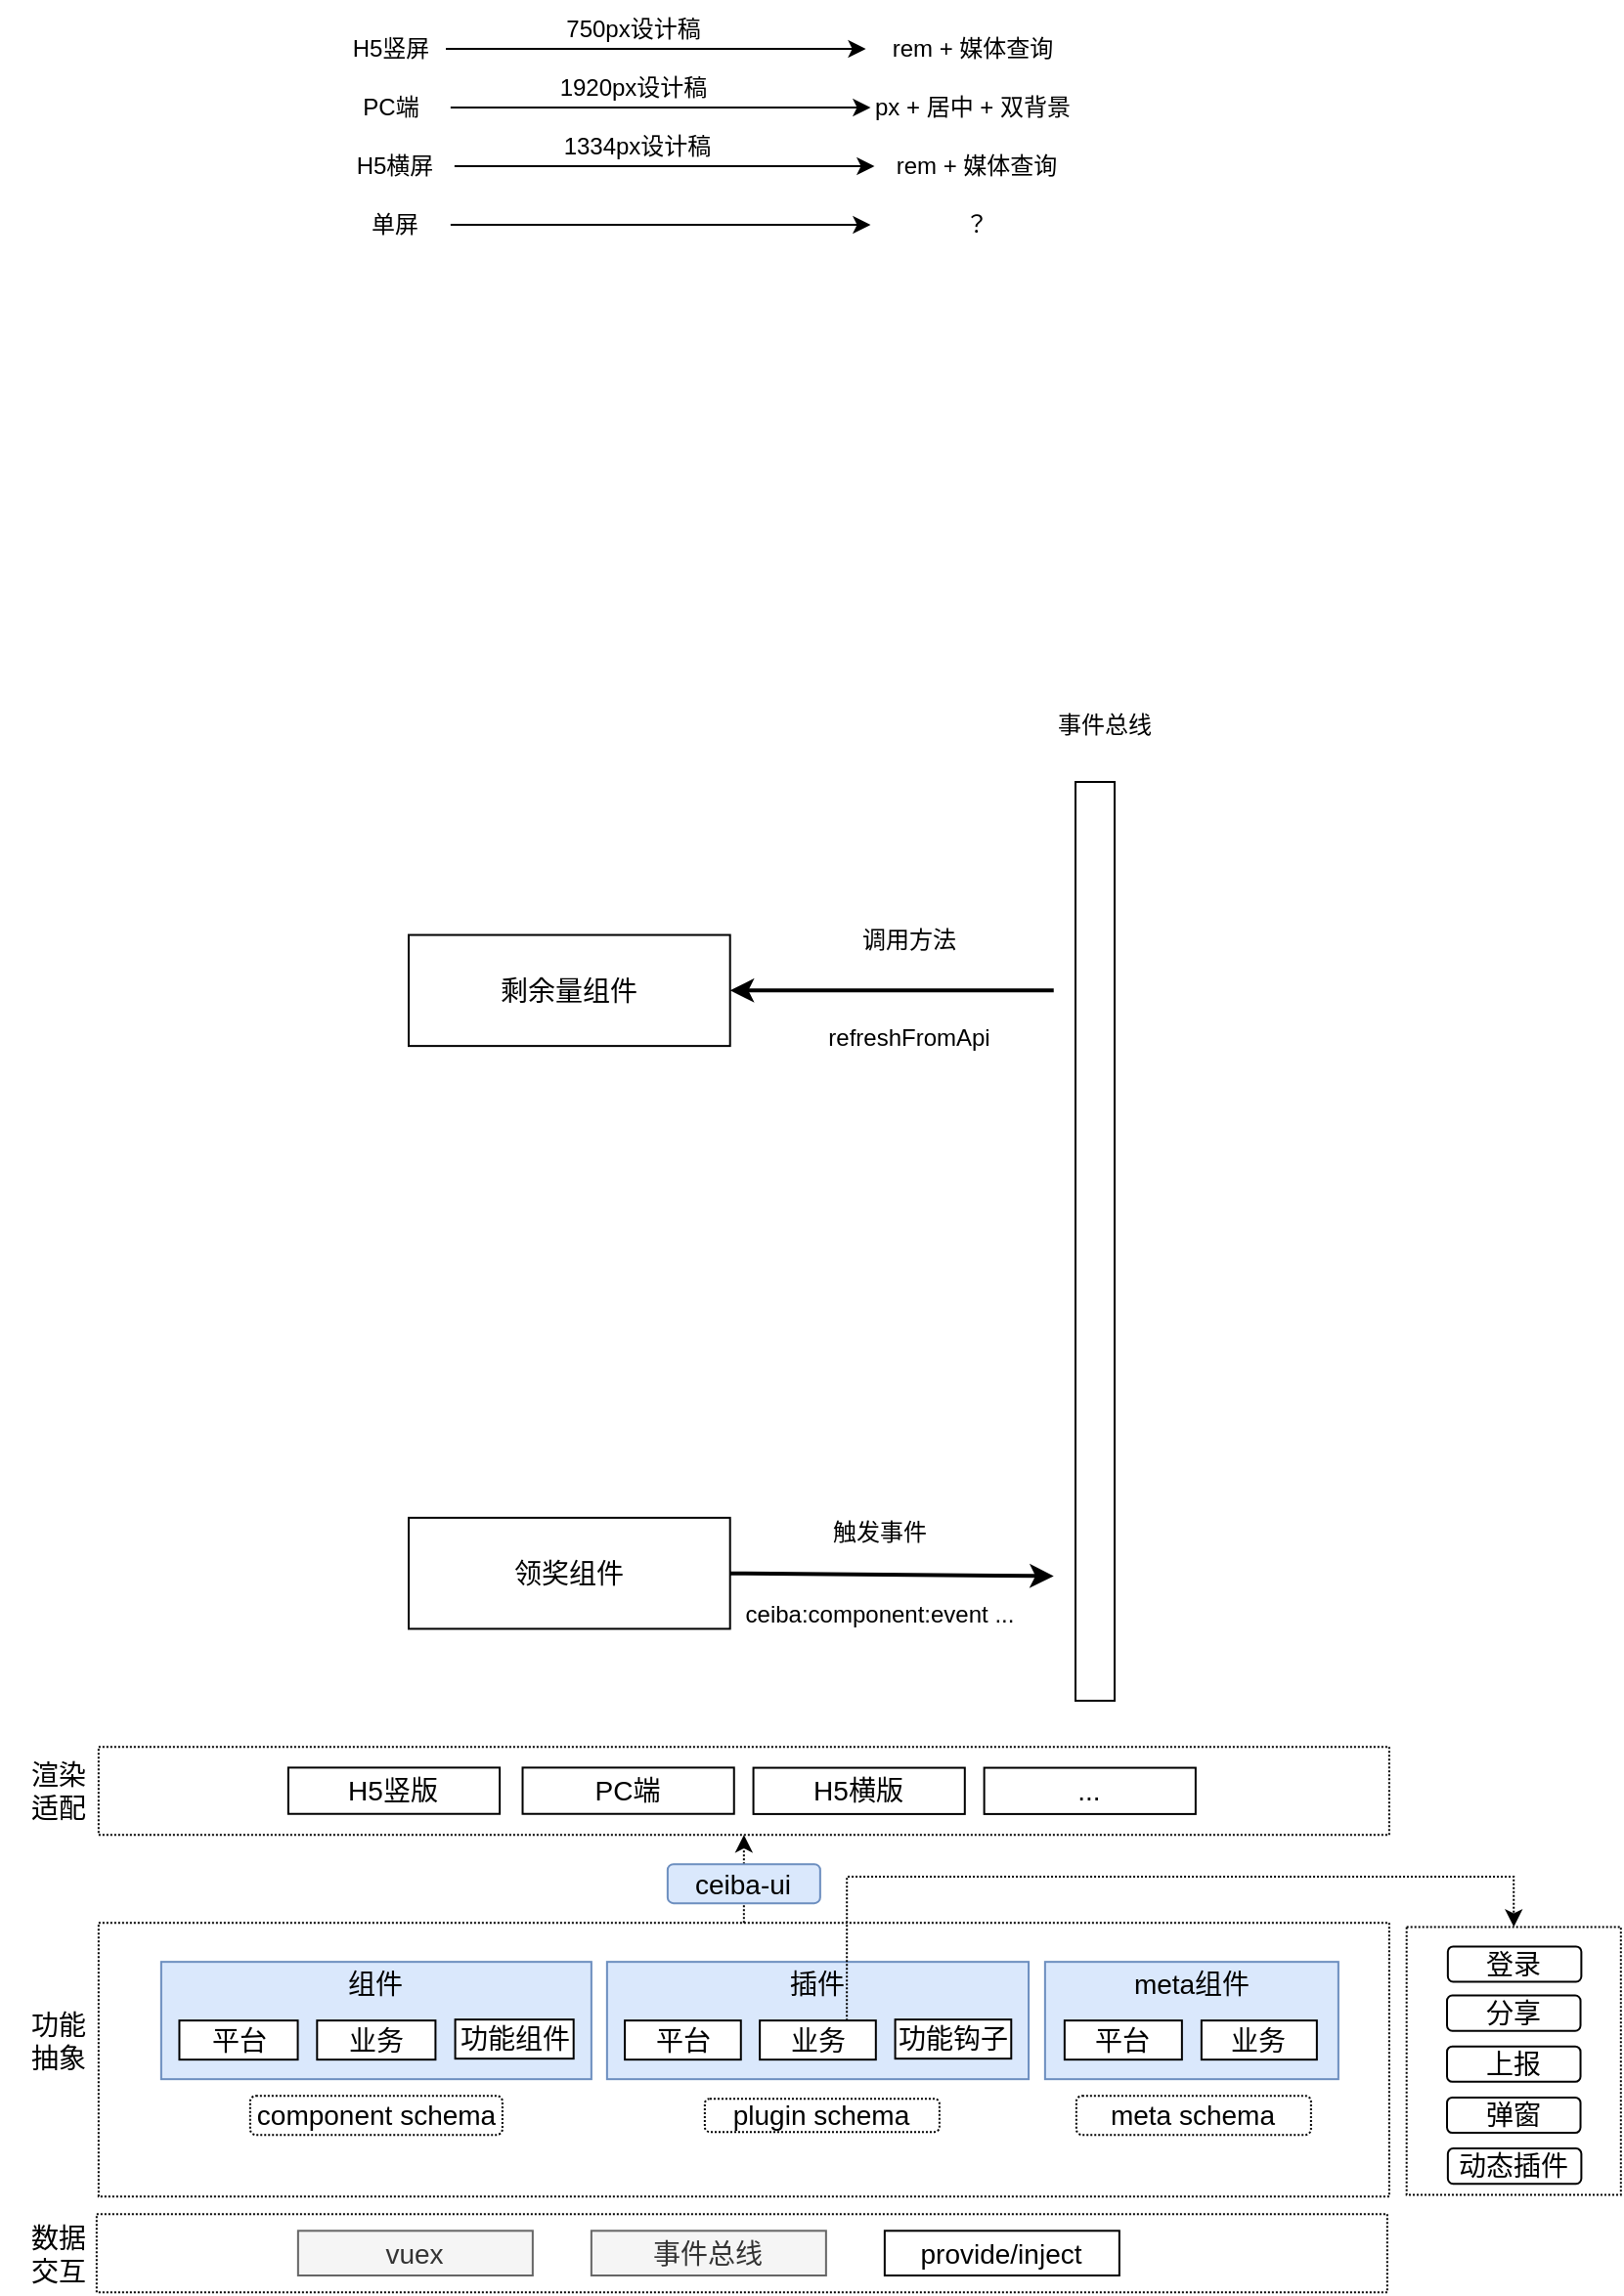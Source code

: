 <mxfile version="16.0.0" type="github">
  <diagram id="9HmBZxApN17S0FfxZeIj" name="Page-1">
    <mxGraphModel dx="1422" dy="794" grid="1" gridSize="10" guides="1" tooltips="1" connect="1" arrows="1" fold="1" page="1" pageScale="1" pageWidth="827" pageHeight="1169" math="0" shadow="0">
      <root>
        <mxCell id="0" />
        <mxCell id="1" parent="0" />
        <mxCell id="oAUmDSyQSKc4n03iHIM5-99" value="" style="rounded=0;whiteSpace=wrap;html=1;fontSize=14;strokeColor=default;dashed=1;dashPattern=1 1;" parent="1" vertex="1">
          <mxGeometry x="89.43" y="1402.58" width="660" height="40" as="geometry" />
        </mxCell>
        <mxCell id="oAUmDSyQSKc4n03iHIM5-86" value="" style="group" parent="1" vertex="1" connectable="0">
          <mxGeometry x="574.43" y="1273.58" width="176" height="120" as="geometry" />
        </mxCell>
        <mxCell id="oAUmDSyQSKc4n03iHIM5-97" value="" style="rounded=0;whiteSpace=wrap;html=1;fontSize=14;strokeColor=default;dashed=1;dashPattern=1 1;" parent="oAUmDSyQSKc4n03iHIM5-86" vertex="1">
          <mxGeometry x="-484" y="-20" width="660" height="140" as="geometry" />
        </mxCell>
        <mxCell id="oAUmDSyQSKc4n03iHIM5-87" value="" style="rounded=0;whiteSpace=wrap;html=1;fontSize=14;strokeColor=#6c8ebf;strokeWidth=1;fillColor=#dae8fc;" parent="oAUmDSyQSKc4n03iHIM5-86" vertex="1">
          <mxGeometry width="150" height="60" as="geometry" />
        </mxCell>
        <mxCell id="oAUmDSyQSKc4n03iHIM5-88" value="平台" style="rounded=0;whiteSpace=wrap;html=1;fontSize=14;strokeColor=default;" parent="oAUmDSyQSKc4n03iHIM5-86" vertex="1">
          <mxGeometry x="10" y="30" width="60" height="20" as="geometry" />
        </mxCell>
        <mxCell id="oAUmDSyQSKc4n03iHIM5-89" value="业务" style="rounded=0;whiteSpace=wrap;html=1;fontSize=14;strokeColor=default;" parent="oAUmDSyQSKc4n03iHIM5-86" vertex="1">
          <mxGeometry x="80" y="30" width="59" height="20" as="geometry" />
        </mxCell>
        <mxCell id="oAUmDSyQSKc4n03iHIM5-91" value="meta组件" style="text;html=1;strokeColor=none;fillColor=none;align=center;verticalAlign=middle;whiteSpace=wrap;rounded=0;fontSize=14;" parent="oAUmDSyQSKc4n03iHIM5-86" vertex="1">
          <mxGeometry x="37.34" y="3.7" width="75.32" height="15" as="geometry" />
        </mxCell>
        <mxCell id="oAUmDSyQSKc4n03iHIM5-10" value="" style="endArrow=classic;html=1;rounded=0;strokeWidth=2;exitX=1;exitY=0.5;exitDx=0;exitDy=0;" parent="1" source="oAUmDSyQSKc4n03iHIM5-12" edge="1">
          <mxGeometry width="50" height="50" relative="1" as="geometry">
            <mxPoint x="505.826" y="1076.235" as="sourcePoint" />
            <mxPoint x="578.87" y="1076.235" as="targetPoint" />
          </mxGeometry>
        </mxCell>
        <mxCell id="oAUmDSyQSKc4n03iHIM5-12" value="领奖组件" style="rounded=0;whiteSpace=wrap;html=1;fontSize=14;" parent="1" vertex="1">
          <mxGeometry x="249" y="1046.42" width="164.348" height="56.79" as="geometry" />
        </mxCell>
        <mxCell id="oAUmDSyQSKc4n03iHIM5-20" value="事件总线" style="text;html=1;strokeColor=none;fillColor=none;align=center;verticalAlign=middle;whiteSpace=wrap;rounded=0;" parent="1" vertex="1">
          <mxGeometry x="550.005" y="620" width="109.565" height="42.593" as="geometry" />
        </mxCell>
        <mxCell id="oAUmDSyQSKc4n03iHIM5-23" value="" style="endArrow=classic;html=1;rounded=0;strokeWidth=2;entryX=1;entryY=0.5;entryDx=0;entryDy=0;" parent="1" target="oAUmDSyQSKc4n03iHIM5-24" edge="1">
          <mxGeometry width="50" height="50" relative="1" as="geometry">
            <mxPoint x="578.87" y="776.667" as="sourcePoint" />
            <mxPoint x="505.826" y="776.667" as="targetPoint" />
          </mxGeometry>
        </mxCell>
        <mxCell id="oAUmDSyQSKc4n03iHIM5-24" value="剩余量组件" style="rounded=0;whiteSpace=wrap;html=1;fontSize=14;" parent="1" vertex="1">
          <mxGeometry x="249" y="748.272" width="164.348" height="56.79" as="geometry" />
        </mxCell>
        <mxCell id="oAUmDSyQSKc4n03iHIM5-25" value="refreshFromApi" style="text;html=1;strokeColor=none;fillColor=none;align=center;verticalAlign=middle;whiteSpace=wrap;rounded=0;" parent="1" vertex="1">
          <mxGeometry x="450.0" y="780.004" width="109.565" height="42.593" as="geometry" />
        </mxCell>
        <mxCell id="oAUmDSyQSKc4n03iHIM5-26" value="触发事件" style="text;html=1;strokeColor=none;fillColor=none;align=center;verticalAlign=middle;whiteSpace=wrap;rounded=0;" parent="1" vertex="1">
          <mxGeometry x="435.22" y="1032.222" width="109.565" height="42.593" as="geometry" />
        </mxCell>
        <mxCell id="oAUmDSyQSKc4n03iHIM5-27" value="ceiba:component:event ..." style="text;html=1;strokeColor=none;fillColor=none;align=center;verticalAlign=middle;whiteSpace=wrap;rounded=0;" parent="1" vertex="1">
          <mxGeometry x="400" y="1074.81" width="180" height="42.59" as="geometry" />
        </mxCell>
        <mxCell id="oAUmDSyQSKc4n03iHIM5-39" value="调用方法" style="text;html=1;strokeColor=none;fillColor=none;align=center;verticalAlign=middle;whiteSpace=wrap;rounded=0;" parent="1" vertex="1">
          <mxGeometry x="450.0" y="730.004" width="109.565" height="42.593" as="geometry" />
        </mxCell>
        <mxCell id="oAUmDSyQSKc4n03iHIM5-40" value="" style="rounded=0;whiteSpace=wrap;html=1;fontSize=14;strokeColor=default;" parent="1" vertex="1">
          <mxGeometry x="590" y="670" width="20" height="470" as="geometry" />
        </mxCell>
        <mxCell id="oAUmDSyQSKc4n03iHIM5-69" value="" style="group;fontStyle=1;strokeWidth=2;" parent="1" vertex="1" connectable="0">
          <mxGeometry x="122.43" y="1273.58" width="598" height="123" as="geometry" />
        </mxCell>
        <mxCell id="oAUmDSyQSKc4n03iHIM5-92" value="" style="group" parent="oAUmDSyQSKc4n03iHIM5-69" vertex="1" connectable="0">
          <mxGeometry width="455.61" height="60" as="geometry" />
        </mxCell>
        <mxCell id="oAUmDSyQSKc4n03iHIM5-84" value="" style="group;fillColor=#dae8fc;strokeColor=#6c8ebf;" parent="oAUmDSyQSKc4n03iHIM5-92" vertex="1" connectable="0">
          <mxGeometry width="220" height="60" as="geometry" />
        </mxCell>
        <mxCell id="oAUmDSyQSKc4n03iHIM5-65" value="平台" style="rounded=0;whiteSpace=wrap;html=1;fontSize=14;strokeColor=default;" parent="oAUmDSyQSKc4n03iHIM5-84" vertex="1">
          <mxGeometry x="9.3" y="30" width="60.55" height="20" as="geometry" />
        </mxCell>
        <mxCell id="oAUmDSyQSKc4n03iHIM5-66" value="业务" style="rounded=0;whiteSpace=wrap;html=1;fontSize=14;strokeColor=default;" parent="oAUmDSyQSKc4n03iHIM5-84" vertex="1">
          <mxGeometry x="79.725" y="30" width="60.55" height="20" as="geometry" />
        </mxCell>
        <mxCell id="oAUmDSyQSKc4n03iHIM5-67" value="功能组件" style="rounded=0;whiteSpace=wrap;html=1;fontSize=14;strokeColor=default;" parent="oAUmDSyQSKc4n03iHIM5-84" vertex="1">
          <mxGeometry x="150.367" y="29.5" width="60.55" height="20" as="geometry" />
        </mxCell>
        <mxCell id="oAUmDSyQSKc4n03iHIM5-68" value="组件" style="text;html=1;strokeColor=none;fillColor=none;align=center;verticalAlign=middle;whiteSpace=wrap;rounded=0;fontSize=14;" parent="oAUmDSyQSKc4n03iHIM5-84" vertex="1">
          <mxGeometry x="94.862" y="3.7" width="30.275" height="15" as="geometry" />
        </mxCell>
        <mxCell id="oAUmDSyQSKc4n03iHIM5-85" value="" style="group;fillColor=#dae8fc;strokeColor=#6c8ebf;" parent="oAUmDSyQSKc4n03iHIM5-92" vertex="1" connectable="0">
          <mxGeometry x="228" width="215.61" height="60" as="geometry" />
        </mxCell>
        <mxCell id="oAUmDSyQSKc4n03iHIM5-45" value="平台" style="rounded=0;whiteSpace=wrap;html=1;fontSize=14;strokeColor=default;" parent="oAUmDSyQSKc4n03iHIM5-85" vertex="1">
          <mxGeometry x="9.114" y="30" width="59.342" height="20" as="geometry" />
        </mxCell>
        <mxCell id="oAUmDSyQSKc4n03iHIM5-46" value="业务" style="rounded=0;whiteSpace=wrap;html=1;fontSize=14;strokeColor=default;" parent="oAUmDSyQSKc4n03iHIM5-85" vertex="1">
          <mxGeometry x="78.134" y="30" width="59.342" height="20" as="geometry" />
        </mxCell>
        <mxCell id="oAUmDSyQSKc4n03iHIM5-47" value="功能钩子" style="rounded=0;whiteSpace=wrap;html=1;fontSize=14;strokeColor=default;" parent="oAUmDSyQSKc4n03iHIM5-85" vertex="1">
          <mxGeometry x="147.366" y="29.5" width="59.342" height="20" as="geometry" />
        </mxCell>
        <mxCell id="oAUmDSyQSKc4n03iHIM5-60" value="插件" style="text;html=1;strokeColor=none;fillColor=none;align=center;verticalAlign=middle;whiteSpace=wrap;rounded=0;fontSize=14;" parent="oAUmDSyQSKc4n03iHIM5-85" vertex="1">
          <mxGeometry x="92.969" y="3.7" width="29.671" height="15" as="geometry" />
        </mxCell>
        <mxCell id="oAUmDSyQSKc4n03iHIM5-100" value="component schema" style="rounded=1;whiteSpace=wrap;html=1;dashed=1;dashPattern=1 1;fontSize=14;strokeColor=default;strokeWidth=1;" parent="oAUmDSyQSKc4n03iHIM5-69" vertex="1">
          <mxGeometry x="45.5" y="68.5" width="129" height="20" as="geometry" />
        </mxCell>
        <mxCell id="oAUmDSyQSKc4n03iHIM5-102" value="meta schema" style="rounded=1;whiteSpace=wrap;html=1;dashed=1;dashPattern=1 1;fontSize=14;strokeColor=default;strokeWidth=1;" parent="oAUmDSyQSKc4n03iHIM5-69" vertex="1">
          <mxGeometry x="468" y="68.5" width="120" height="20" as="geometry" />
        </mxCell>
        <mxCell id="oAUmDSyQSKc4n03iHIM5-82" value="" style="endArrow=classic;html=1;rounded=0;dashed=1;dashPattern=1 1;fontSize=14;strokeWidth=1;entryX=0.5;entryY=1;entryDx=0;entryDy=0;startArrow=none;" parent="1" source="oAUmDSyQSKc4n03iHIM5-116" target="oAUmDSyQSKc4n03iHIM5-80" edge="1">
          <mxGeometry width="50" height="50" relative="1" as="geometry">
            <mxPoint x="420.43" y="1253.58" as="sourcePoint" />
            <mxPoint x="442.43" y="1213.58" as="targetPoint" />
          </mxGeometry>
        </mxCell>
        <mxCell id="oAUmDSyQSKc4n03iHIM5-93" value="渲染&lt;br&gt;适配" style="text;html=1;strokeColor=none;fillColor=none;align=center;verticalAlign=middle;whiteSpace=wrap;rounded=0;dashed=1;dashPattern=1 1;fontSize=14;" parent="1" vertex="1">
          <mxGeometry x="40" y="1154.29" width="60" height="63.58" as="geometry" />
        </mxCell>
        <mxCell id="oAUmDSyQSKc4n03iHIM5-94" value="功能&lt;br&gt;抽象" style="text;html=1;strokeColor=none;fillColor=none;align=center;verticalAlign=middle;whiteSpace=wrap;rounded=0;dashed=1;dashPattern=1 1;fontSize=14;" parent="1" vertex="1">
          <mxGeometry x="40" y="1296.08" width="60" height="35" as="geometry" />
        </mxCell>
        <mxCell id="oAUmDSyQSKc4n03iHIM5-95" value="数据&lt;br&gt;交互" style="text;html=1;strokeColor=none;fillColor=none;align=center;verticalAlign=middle;whiteSpace=wrap;rounded=0;dashed=1;dashPattern=1 1;fontSize=14;" parent="1" vertex="1">
          <mxGeometry x="40" y="1405.08" width="60" height="35" as="geometry" />
        </mxCell>
        <mxCell id="oAUmDSyQSKc4n03iHIM5-54" value="vuex" style="rounded=0;whiteSpace=wrap;html=1;fontSize=14;strokeColor=#666666;fillColor=#f5f5f5;fontColor=#333333;" parent="1" vertex="1">
          <mxGeometry x="192.43" y="1411.151" width="120" height="22.857" as="geometry" />
        </mxCell>
        <mxCell id="oAUmDSyQSKc4n03iHIM5-56" value="事件总线" style="rounded=0;whiteSpace=wrap;html=1;fontSize=14;strokeColor=#666666;fillColor=#f5f5f5;fontColor=#333333;" parent="1" vertex="1">
          <mxGeometry x="342.43" y="1411.151" width="120" height="22.857" as="geometry" />
        </mxCell>
        <mxCell id="oAUmDSyQSKc4n03iHIM5-71" value="provide/inject" style="rounded=0;whiteSpace=wrap;html=1;fontSize=14;strokeColor=default;" parent="1" vertex="1">
          <mxGeometry x="492.43" y="1411.151" width="120" height="22.857" as="geometry" />
        </mxCell>
        <mxCell id="oAUmDSyQSKc4n03iHIM5-101" value="plugin schema" style="rounded=1;whiteSpace=wrap;html=1;dashed=1;dashPattern=1 1;fontSize=14;strokeColor=default;strokeWidth=1;" parent="1" vertex="1">
          <mxGeometry x="400.43" y="1343.58" width="120" height="17" as="geometry" />
        </mxCell>
        <mxCell id="oAUmDSyQSKc4n03iHIM5-103" value="" style="group" parent="1" vertex="1" connectable="0">
          <mxGeometry x="90.43" y="1163.58" width="660" height="45" as="geometry" />
        </mxCell>
        <mxCell id="oAUmDSyQSKc4n03iHIM5-80" value="" style="rounded=0;whiteSpace=wrap;html=1;fontSize=14;strokeColor=default;dashed=1;dashPattern=1 1;" parent="oAUmDSyQSKc4n03iHIM5-103" vertex="1">
          <mxGeometry width="660" height="45" as="geometry" />
        </mxCell>
        <mxCell id="oAUmDSyQSKc4n03iHIM5-79" value="" style="group" parent="oAUmDSyQSKc4n03iHIM5-103" vertex="1" connectable="0">
          <mxGeometry x="97" y="10.625" width="464" height="23.75" as="geometry" />
        </mxCell>
        <mxCell id="oAUmDSyQSKc4n03iHIM5-75" value="H5竖版" style="rounded=0;whiteSpace=wrap;html=1;fontSize=14;strokeColor=default;" parent="oAUmDSyQSKc4n03iHIM5-79" vertex="1">
          <mxGeometry width="108.117" height="23.663" as="geometry" />
        </mxCell>
        <mxCell id="oAUmDSyQSKc4n03iHIM5-76" value="PC端" style="rounded=0;whiteSpace=wrap;html=1;fontSize=14;strokeColor=default;" parent="oAUmDSyQSKc4n03iHIM5-79" vertex="1">
          <mxGeometry x="119.829" width="108.117" height="23.663" as="geometry" />
        </mxCell>
        <mxCell id="oAUmDSyQSKc4n03iHIM5-77" value="H5横版" style="rounded=0;whiteSpace=wrap;html=1;fontSize=14;strokeColor=default;" parent="oAUmDSyQSKc4n03iHIM5-79" vertex="1">
          <mxGeometry x="237.856" y="0.087" width="108.117" height="23.663" as="geometry" />
        </mxCell>
        <mxCell id="oAUmDSyQSKc4n03iHIM5-78" value="..." style="rounded=0;whiteSpace=wrap;html=1;fontSize=14;strokeColor=default;" parent="oAUmDSyQSKc4n03iHIM5-79" vertex="1">
          <mxGeometry x="355.883" y="0.087" width="108.117" height="23.663" as="geometry" />
        </mxCell>
        <mxCell id="oAUmDSyQSKc4n03iHIM5-112" value="" style="group" parent="1" vertex="1" connectable="0">
          <mxGeometry x="780" y="1267.69" width="88.91" height="139.1" as="geometry" />
        </mxCell>
        <mxCell id="oAUmDSyQSKc4n03iHIM5-114" value="" style="rounded=0;whiteSpace=wrap;html=1;fontSize=14;strokeColor=default;dashed=1;dashPattern=1 1;" parent="oAUmDSyQSKc4n03iHIM5-112" vertex="1">
          <mxGeometry x="-20.66" y="-12" width="109.57" height="137" as="geometry" />
        </mxCell>
        <mxCell id="oAUmDSyQSKc4n03iHIM5-41" value="登录" style="rounded=1;whiteSpace=wrap;html=1;fontSize=14;strokeColor=default;" parent="oAUmDSyQSKc4n03iHIM5-112" vertex="1">
          <mxGeometry x="0.427" y="-2" width="68.26" height="18.06" as="geometry" />
        </mxCell>
        <mxCell id="oAUmDSyQSKc4n03iHIM5-42" value="分享" style="rounded=1;whiteSpace=wrap;html=1;fontSize=14;strokeColor=default;" parent="oAUmDSyQSKc4n03iHIM5-112" vertex="1">
          <mxGeometry x="0.001" y="23.09" width="68.26" height="18.06" as="geometry" />
        </mxCell>
        <mxCell id="oAUmDSyQSKc4n03iHIM5-43" value="上报" style="rounded=1;whiteSpace=wrap;html=1;fontSize=14;strokeColor=default;" parent="oAUmDSyQSKc4n03iHIM5-112" vertex="1">
          <mxGeometry x="0.005" y="49.18" width="68.26" height="18.06" as="geometry" />
        </mxCell>
        <mxCell id="oAUmDSyQSKc4n03iHIM5-44" value="弹窗" style="rounded=1;whiteSpace=wrap;html=1;fontSize=14;strokeColor=default;" parent="oAUmDSyQSKc4n03iHIM5-112" vertex="1">
          <mxGeometry y="75.27" width="68.26" height="18.06" as="geometry" />
        </mxCell>
        <mxCell id="oAUmDSyQSKc4n03iHIM5-109" value="动态插件" style="rounded=1;whiteSpace=wrap;html=1;fontSize=14;strokeColor=default;" parent="oAUmDSyQSKc4n03iHIM5-112" vertex="1">
          <mxGeometry x="0.43" y="101.36" width="68.26" height="18.06" as="geometry" />
        </mxCell>
        <mxCell id="oAUmDSyQSKc4n03iHIM5-115" style="edgeStyle=orthogonalEdgeStyle;rounded=0;orthogonalLoop=1;jettySize=auto;html=1;exitX=0.75;exitY=0;exitDx=0;exitDy=0;entryX=0.5;entryY=0;entryDx=0;entryDy=0;dashed=1;dashPattern=1 1;fontSize=14;strokeWidth=1;" parent="1" source="oAUmDSyQSKc4n03iHIM5-46" target="oAUmDSyQSKc4n03iHIM5-114" edge="1">
          <mxGeometry relative="1" as="geometry">
            <Array as="points">
              <mxPoint x="473" y="1230" />
              <mxPoint x="814" y="1230" />
            </Array>
          </mxGeometry>
        </mxCell>
        <mxCell id="oAUmDSyQSKc4n03iHIM5-116" value="ceiba-ui" style="rounded=1;whiteSpace=wrap;html=1;fontSize=14;strokeColor=#6c8ebf;strokeWidth=1;fillColor=#dae8fc;" parent="1" vertex="1">
          <mxGeometry x="381.43" y="1223.58" width="78" height="20" as="geometry" />
        </mxCell>
        <mxCell id="oAUmDSyQSKc4n03iHIM5-119" value="" style="endArrow=none;html=1;rounded=0;dashed=1;dashPattern=1 1;fontSize=14;strokeWidth=1;entryX=0.5;entryY=1;entryDx=0;entryDy=0;" parent="1" target="oAUmDSyQSKc4n03iHIM5-116" edge="1">
          <mxGeometry width="50" height="50" relative="1" as="geometry">
            <mxPoint x="420.43" y="1253.58" as="sourcePoint" />
            <mxPoint x="420.43" y="1208.58" as="targetPoint" />
          </mxGeometry>
        </mxCell>
        <mxCell id="gUmQ0u270iW2ft1CQS1j-4" style="edgeStyle=orthogonalEdgeStyle;rounded=0;orthogonalLoop=1;jettySize=auto;html=1;exitX=1;exitY=0.5;exitDx=0;exitDy=0;" edge="1" parent="1">
          <mxGeometry relative="1" as="geometry">
            <mxPoint x="268" y="295" as="sourcePoint" />
            <mxPoint x="482.78" y="295" as="targetPoint" />
          </mxGeometry>
        </mxCell>
        <mxCell id="gUmQ0u270iW2ft1CQS1j-1" value="H5竖屏" style="text;html=1;strokeColor=none;fillColor=none;align=center;verticalAlign=middle;whiteSpace=wrap;rounded=0;" vertex="1" parent="1">
          <mxGeometry x="210" y="280" width="60" height="30" as="geometry" />
        </mxCell>
        <mxCell id="gUmQ0u270iW2ft1CQS1j-2" value="750px设计稿" style="text;html=1;strokeColor=none;fillColor=none;align=center;verticalAlign=middle;whiteSpace=wrap;rounded=0;" vertex="1" parent="1">
          <mxGeometry x="314" y="270" width="100" height="30" as="geometry" />
        </mxCell>
        <mxCell id="gUmQ0u270iW2ft1CQS1j-3" value="rem + 媒体查询" style="text;html=1;strokeColor=none;fillColor=none;align=center;verticalAlign=middle;whiteSpace=wrap;rounded=0;" vertex="1" parent="1">
          <mxGeometry x="484.78" y="280" width="105.22" height="30" as="geometry" />
        </mxCell>
        <mxCell id="gUmQ0u270iW2ft1CQS1j-5" style="edgeStyle=orthogonalEdgeStyle;rounded=0;orthogonalLoop=1;jettySize=auto;html=1;exitX=1;exitY=0.5;exitDx=0;exitDy=0;" edge="1" parent="1" source="gUmQ0u270iW2ft1CQS1j-6" target="gUmQ0u270iW2ft1CQS1j-8">
          <mxGeometry relative="1" as="geometry" />
        </mxCell>
        <mxCell id="gUmQ0u270iW2ft1CQS1j-6" value="PC端" style="text;html=1;strokeColor=none;fillColor=none;align=center;verticalAlign=middle;whiteSpace=wrap;rounded=0;" vertex="1" parent="1">
          <mxGeometry x="210.43" y="310" width="60" height="30" as="geometry" />
        </mxCell>
        <mxCell id="gUmQ0u270iW2ft1CQS1j-7" value="1920px设计稿" style="text;html=1;strokeColor=none;fillColor=none;align=center;verticalAlign=middle;whiteSpace=wrap;rounded=0;" vertex="1" parent="1">
          <mxGeometry x="314.43" y="300" width="100" height="30" as="geometry" />
        </mxCell>
        <mxCell id="gUmQ0u270iW2ft1CQS1j-8" value="px + 居中 + 双背景" style="text;html=1;strokeColor=none;fillColor=none;align=center;verticalAlign=middle;whiteSpace=wrap;rounded=0;" vertex="1" parent="1">
          <mxGeometry x="485.21" y="310" width="105.22" height="30" as="geometry" />
        </mxCell>
        <mxCell id="gUmQ0u270iW2ft1CQS1j-9" style="edgeStyle=orthogonalEdgeStyle;rounded=0;orthogonalLoop=1;jettySize=auto;html=1;exitX=1;exitY=0.5;exitDx=0;exitDy=0;" edge="1" parent="1" source="gUmQ0u270iW2ft1CQS1j-10" target="gUmQ0u270iW2ft1CQS1j-12">
          <mxGeometry relative="1" as="geometry" />
        </mxCell>
        <mxCell id="gUmQ0u270iW2ft1CQS1j-10" value="H5横屏" style="text;html=1;strokeColor=none;fillColor=none;align=center;verticalAlign=middle;whiteSpace=wrap;rounded=0;" vertex="1" parent="1">
          <mxGeometry x="212.43" y="340" width="60" height="30" as="geometry" />
        </mxCell>
        <mxCell id="gUmQ0u270iW2ft1CQS1j-11" value="1334px设计稿" style="text;html=1;strokeColor=none;fillColor=none;align=center;verticalAlign=middle;whiteSpace=wrap;rounded=0;" vertex="1" parent="1">
          <mxGeometry x="316.43" y="330" width="100" height="30" as="geometry" />
        </mxCell>
        <mxCell id="gUmQ0u270iW2ft1CQS1j-12" value="rem + 媒体查询" style="text;html=1;strokeColor=none;fillColor=none;align=center;verticalAlign=middle;whiteSpace=wrap;rounded=0;" vertex="1" parent="1">
          <mxGeometry x="487.21" y="340" width="105.22" height="30" as="geometry" />
        </mxCell>
        <mxCell id="gUmQ0u270iW2ft1CQS1j-13" style="edgeStyle=orthogonalEdgeStyle;rounded=0;orthogonalLoop=1;jettySize=auto;html=1;exitX=1;exitY=0.5;exitDx=0;exitDy=0;" edge="1" parent="1">
          <mxGeometry relative="1" as="geometry">
            <mxPoint x="270.43" y="385" as="sourcePoint" />
            <mxPoint x="485.21" y="385" as="targetPoint" />
          </mxGeometry>
        </mxCell>
        <mxCell id="gUmQ0u270iW2ft1CQS1j-14" value="单屏" style="text;html=1;strokeColor=none;fillColor=none;align=center;verticalAlign=middle;whiteSpace=wrap;rounded=0;" vertex="1" parent="1">
          <mxGeometry x="212.43" y="370" width="60" height="30" as="geometry" />
        </mxCell>
        <mxCell id="gUmQ0u270iW2ft1CQS1j-16" value="？" style="text;html=1;strokeColor=none;fillColor=none;align=center;verticalAlign=middle;whiteSpace=wrap;rounded=0;" vertex="1" parent="1">
          <mxGeometry x="487.21" y="370" width="105.22" height="30" as="geometry" />
        </mxCell>
      </root>
    </mxGraphModel>
  </diagram>
</mxfile>

